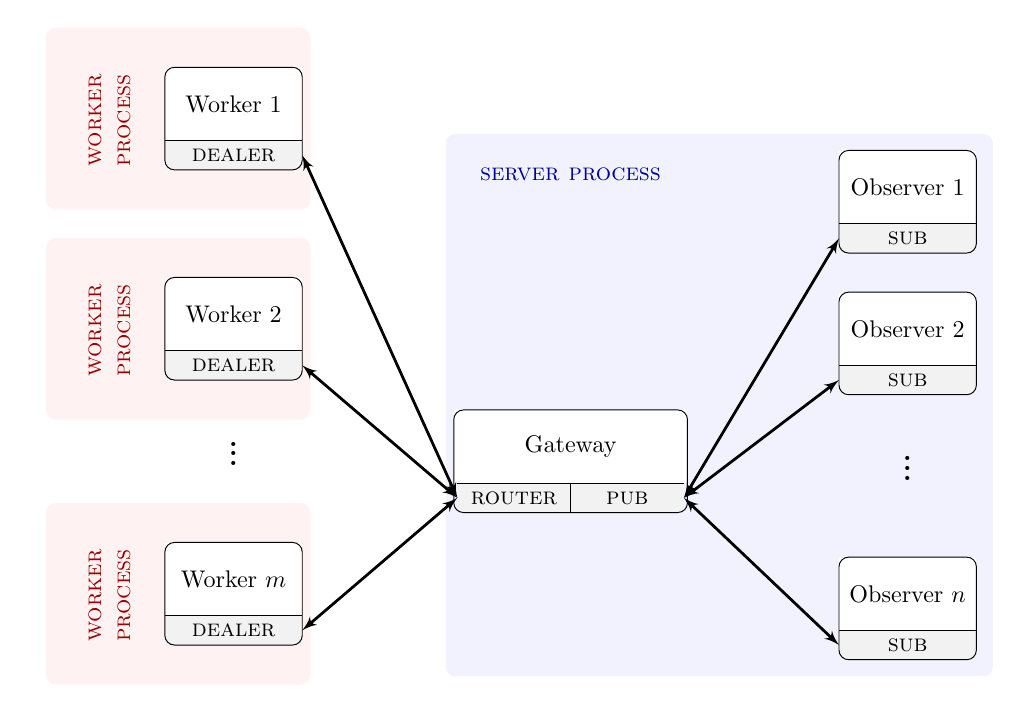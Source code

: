 \tikzstyle{bidirectional} = [draw, latex'-latex', line width=1.15pt]

\tikzset{
    pics/zmq2/.style n args = {3}{
        code = {
        \node[fill=white, minimum height=3em, align=center, text width=9em] (-A) at (0,0) {#1};
        \node[fill=black!5, anchor=north east, text width=4em, align=center] (-B) at (-A.south) {\textsc{#2}};
        \node[fill=black!5, anchor=north west, text width=4em, align=center] (-C) at (-A.south) {\textsc{#3}};
        \node[inner sep=0pt,draw,rounded corners,fit=(-A)(-B)(-C)] {};
        \draw (-B.north west) -- (-C.north east)
              (-B.north east) -- (-C.south west);
        }
    },
    pics/zmq1/.style n args = {2}{
        code = {
        \node[fill=white, minimum height=3em, align=center, text width=5em] (-A) at (0,0) {#1};
        \node[fill=black!5, anchor=north, text width=5em, align=center] (-B) at (-A.south) {\textsc{#2}};
        \draw (-B.north west) -- (-B.north east);
        \node[inner sep=0pt,draw,rounded corners,fit=(-A)(-B)] {};
        }
    },
}


\resizebox{\textwidth}{!}{%
    \begin{tikzpicture}
        \node (workerdots) {\huge\vdots};
        \pic [above=of workerdots, local bounding box=worker2] (w2) {zmq1={Worker 2}{dealer}};
        \pic [above=2cm of worker2, local bounding box=worker1] (w1) {zmq1={Worker 1}{dealer}};
        \pic [below=of workerdots, local bounding box=workern] (wn) {zmq1={Worker $m$}{dealer}};

        \pic [right=3cm of workerdots, local bounding box=server] (s) {zmq2={Gateway}{router}{pub}};

        \node [right=3cm of server] (observerdots) {\huge\vdots};
        \pic [above=of observerdots, local bounding box=observer2] (o2) {zmq1={Observer 2}{sub}};
        \pic [above=of observer2, local bounding box=observer1] (o1) {zmq1={Observer 1}{sub}};
        \pic [below=of observerdots, local bounding box=observern] (on) {zmq1={Observer $n$}{sub}};

        \draw [bidirectional] (w1-B.east) -- (s-B.west);
        \draw [bidirectional] (w2-B.east) -- (s-B.west);
        \draw [bidirectional] (wn-B.east) -- (s-B.west);

        \draw [bidirectional] (s-C.east) -- (o1-B.west);
        \draw [bidirectional] (s-C.east) -- (o2-B.west);
        \draw [bidirectional] (s-C.east) -- (on-B.west);

        \node [inner sep=.5cm, text=red!60!black, above, rotate=90, text width=4em] (w1label) at (worker1.west) {\sffamily\textsc{worker process}};
        \node [inner sep=.5cm, text=red!60!black, above, rotate=90, text width=4em] (w2label) at (worker2.west) {\sffamily\textsc{worker process}};
        \node [inner sep=.5cm, text=red!60!black, above, rotate=90, text width=4em] (wnlabel) at (workern.west) {\sffamily\textsc{worker process}};


        \begin{scope}[on background layer]
            \node[fit=(worker1)(worker2)(workerdots)(workern)] (workers) {};
            \node[fit=(observer1)(observer2)(observerdots)(observern)] (observers) {};

            \node[fill=red!5, rounded corners, fit=(worker1)(w1label)] {};
            \node[fill=red!5, rounded corners, fit=(worker2)(w2label)] {};
            \node[fill=red!5, rounded corners, fit=(workern)(wnlabel)] {};
            \node[fill=blue!5, rounded corners, fit=(server)(observers)] (serverenv) {};
        \end{scope}

        \node [inner sep=.5cm, text=blue!60!black, below right] at (serverenv.north west) {\sffamily\textsc{server process}};


    \end{tikzpicture}
}